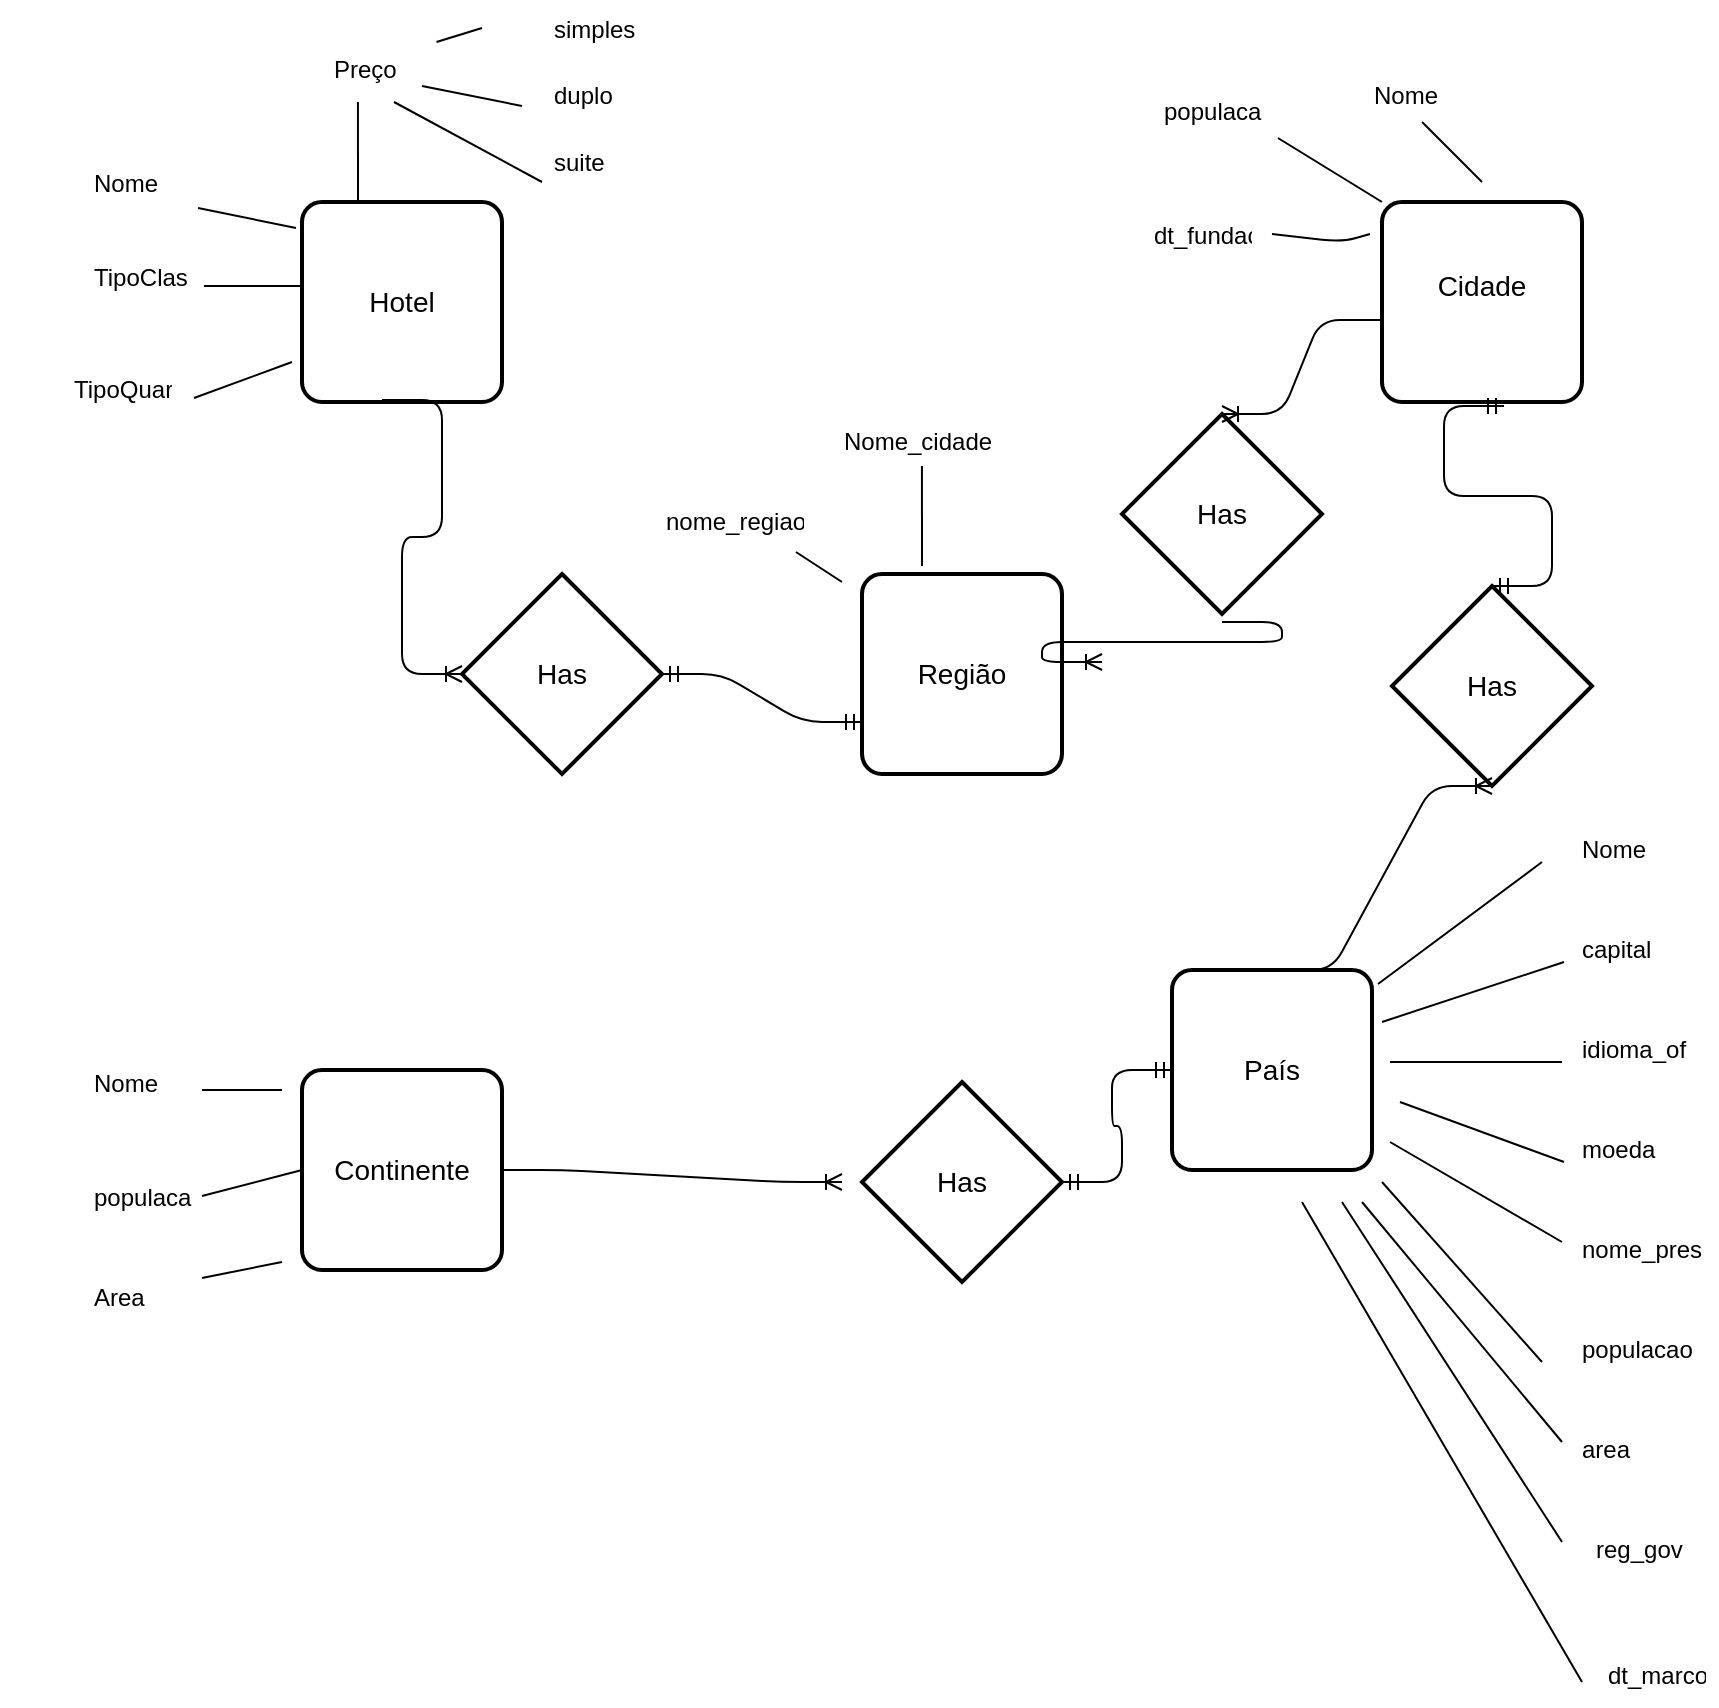 <mxfile version="11.1.4" type="github"><diagram id="ghVjiBh8NY7aX9iGge_s" name="Page-1"><mxGraphModel dx="1966" dy="667" grid="1" gridSize="10" guides="1" tooltips="1" connect="1" arrows="1" fold="1" page="1" pageScale="1" pageWidth="827" pageHeight="1169" math="0" shadow="0"><root><mxCell id="0"/><mxCell id="1" parent="0"/><mxCell id="rZfmuEOv3pjDAKG9QnbO-1" value="Hotel" style="strokeWidth=2;rounded=1;arcSize=10;whiteSpace=wrap;html=1;align=center;fontSize=14;" vertex="1" parent="1"><mxGeometry x="120" y="100" width="100" height="100" as="geometry"/></mxCell><mxCell id="rZfmuEOv3pjDAKG9QnbO-2" value="Nome&#10;" style="shape=partialRectangle;top=0;left=0;right=0;bottom=0;align=left;verticalAlign=top;fillColor=none;spacingLeft=34;spacingRight=4;overflow=hidden;rotatable=0;points=[[0,0.5],[1,0.5]];portConstraint=eastwest;dropTarget=0;fontSize=12;" vertex="1" parent="1"><mxGeometry x="-20" y="77" width="90" height="26" as="geometry"/></mxCell><mxCell id="rZfmuEOv3pjDAKG9QnbO-3" value="" style="shape=partialRectangle;top=0;left=0;bottom=0;right=0;fillColor=none;align=left;verticalAlign=top;spacingLeft=4;spacingRight=4;overflow=hidden;rotatable=0;points=[];portConstraint=eastwest;part=1;fontSize=12;" vertex="1" connectable="0" parent="rZfmuEOv3pjDAKG9QnbO-2"><mxGeometry width="30" height="26" as="geometry"/></mxCell><mxCell id="rZfmuEOv3pjDAKG9QnbO-4" value="Cidade&lt;br&gt;&lt;br&gt;" style="strokeWidth=2;rounded=1;arcSize=10;whiteSpace=wrap;html=1;align=center;fontSize=14;" vertex="1" parent="1"><mxGeometry x="660" y="100" width="100" height="100" as="geometry"/></mxCell><mxCell id="rZfmuEOv3pjDAKG9QnbO-5" value="País&lt;br&gt;" style="strokeWidth=2;rounded=1;arcSize=10;whiteSpace=wrap;html=1;align=center;fontSize=14;" vertex="1" parent="1"><mxGeometry x="555" y="484" width="100" height="100" as="geometry"/></mxCell><mxCell id="rZfmuEOv3pjDAKG9QnbO-6" value="Continente" style="strokeWidth=2;rounded=1;arcSize=10;whiteSpace=wrap;html=1;align=center;fontSize=14;" vertex="1" parent="1"><mxGeometry x="120" y="534" width="100" height="100" as="geometry"/></mxCell><mxCell id="rZfmuEOv3pjDAKG9QnbO-7" value="Região" style="strokeWidth=2;rounded=1;arcSize=10;whiteSpace=wrap;html=1;align=center;fontSize=14;" vertex="1" parent="1"><mxGeometry x="400" y="286" width="100" height="100" as="geometry"/></mxCell><mxCell id="rZfmuEOv3pjDAKG9QnbO-8" value="TipoClas&#10;" style="shape=partialRectangle;top=0;left=0;right=0;bottom=0;align=left;verticalAlign=top;fillColor=none;spacingLeft=34;spacingRight=4;overflow=hidden;rotatable=0;points=[[0,0.5],[1,0.5]];portConstraint=eastwest;dropTarget=0;fontSize=12;" vertex="1" parent="1"><mxGeometry x="-20" y="124" width="90" height="26" as="geometry"/></mxCell><mxCell id="rZfmuEOv3pjDAKG9QnbO-9" value="" style="shape=partialRectangle;top=0;left=0;bottom=0;right=0;fillColor=none;align=left;verticalAlign=top;spacingLeft=4;spacingRight=4;overflow=hidden;rotatable=0;points=[];portConstraint=eastwest;part=1;fontSize=12;" vertex="1" connectable="0" parent="rZfmuEOv3pjDAKG9QnbO-8"><mxGeometry width="30" height="26" as="geometry"/></mxCell><mxCell id="rZfmuEOv3pjDAKG9QnbO-12" value="TipoQuar&#10;" style="shape=partialRectangle;top=0;left=0;right=0;bottom=0;align=left;verticalAlign=top;fillColor=none;spacingLeft=34;spacingRight=4;overflow=hidden;rotatable=0;points=[[0,0.5],[1,0.5]];portConstraint=eastwest;dropTarget=0;fontSize=12;" vertex="1" parent="1"><mxGeometry x="-30" y="180" width="90" height="26" as="geometry"/></mxCell><mxCell id="rZfmuEOv3pjDAKG9QnbO-13" value="" style="shape=partialRectangle;top=0;left=0;bottom=0;right=0;fillColor=none;align=left;verticalAlign=top;spacingLeft=4;spacingRight=4;overflow=hidden;rotatable=0;points=[];portConstraint=eastwest;part=1;fontSize=12;" vertex="1" connectable="0" parent="rZfmuEOv3pjDAKG9QnbO-12"><mxGeometry width="30" height="26" as="geometry"/></mxCell><mxCell id="rZfmuEOv3pjDAKG9QnbO-14" value="Preço&#10;" style="shape=partialRectangle;top=0;left=0;right=0;bottom=0;align=left;verticalAlign=top;fillColor=none;spacingLeft=34;spacingRight=4;overflow=hidden;rotatable=0;points=[[0,0.5],[1,0.5]];portConstraint=eastwest;dropTarget=0;fontSize=12;" vertex="1" parent="1"><mxGeometry x="100" y="20" width="90" height="26" as="geometry"/></mxCell><mxCell id="rZfmuEOv3pjDAKG9QnbO-15" value="" style="shape=partialRectangle;top=0;left=0;bottom=0;right=0;fillColor=none;align=left;verticalAlign=top;spacingLeft=4;spacingRight=4;overflow=hidden;rotatable=0;points=[];portConstraint=eastwest;part=1;fontSize=12;" vertex="1" connectable="0" parent="rZfmuEOv3pjDAKG9QnbO-14"><mxGeometry width="30" height="26" as="geometry"/></mxCell><mxCell id="rZfmuEOv3pjDAKG9QnbO-22" value="simples" style="shape=partialRectangle;top=0;left=0;right=0;bottom=0;align=left;verticalAlign=top;fillColor=none;spacingLeft=34;spacingRight=4;overflow=hidden;rotatable=0;points=[[0,0.5],[1,0.5]];portConstraint=eastwest;dropTarget=0;fontSize=12;" vertex="1" parent="1"><mxGeometry x="210" width="90" height="26" as="geometry"/></mxCell><mxCell id="rZfmuEOv3pjDAKG9QnbO-23" value="" style="shape=partialRectangle;top=0;left=0;bottom=0;right=0;fillColor=none;align=left;verticalAlign=top;spacingLeft=4;spacingRight=4;overflow=hidden;rotatable=0;points=[];portConstraint=eastwest;part=1;fontSize=12;" vertex="1" connectable="0" parent="rZfmuEOv3pjDAKG9QnbO-22"><mxGeometry width="30" height="26" as="geometry"/></mxCell><mxCell id="rZfmuEOv3pjDAKG9QnbO-24" value="duplo" style="shape=partialRectangle;top=0;left=0;right=0;bottom=0;align=left;verticalAlign=top;fillColor=none;spacingLeft=34;spacingRight=4;overflow=hidden;rotatable=0;points=[[0,0.5],[1,0.5]];portConstraint=eastwest;dropTarget=0;fontSize=12;" vertex="1" parent="1"><mxGeometry x="210" y="33" width="90" height="26" as="geometry"/></mxCell><mxCell id="rZfmuEOv3pjDAKG9QnbO-25" value="" style="shape=partialRectangle;top=0;left=0;bottom=0;right=0;fillColor=none;align=left;verticalAlign=top;spacingLeft=4;spacingRight=4;overflow=hidden;rotatable=0;points=[];portConstraint=eastwest;part=1;fontSize=12;" vertex="1" connectable="0" parent="rZfmuEOv3pjDAKG9QnbO-24"><mxGeometry width="30" height="26" as="geometry"/></mxCell><mxCell id="rZfmuEOv3pjDAKG9QnbO-26" value="suite&#10;" style="shape=partialRectangle;top=0;left=0;right=0;bottom=0;align=left;verticalAlign=top;fillColor=none;spacingLeft=34;spacingRight=4;overflow=hidden;rotatable=0;points=[[0,0.5],[1,0.5]];portConstraint=eastwest;dropTarget=0;fontSize=12;" vertex="1" parent="1"><mxGeometry x="210" y="66.5" width="90" height="26" as="geometry"/></mxCell><mxCell id="rZfmuEOv3pjDAKG9QnbO-27" value="" style="shape=partialRectangle;top=0;left=0;bottom=0;right=0;fillColor=none;align=left;verticalAlign=top;spacingLeft=4;spacingRight=4;overflow=hidden;rotatable=0;points=[];portConstraint=eastwest;part=1;fontSize=12;" vertex="1" connectable="0" parent="rZfmuEOv3pjDAKG9QnbO-26"><mxGeometry width="30" height="26" as="geometry"/></mxCell><mxCell id="rZfmuEOv3pjDAKG9QnbO-29" value="populacao" style="shape=partialRectangle;top=0;left=0;right=0;bottom=0;align=left;verticalAlign=top;fillColor=none;spacingLeft=34;spacingRight=4;overflow=hidden;rotatable=0;points=[[0,0.5],[1,0.5]];portConstraint=eastwest;dropTarget=0;fontSize=12;" vertex="1" parent="1"><mxGeometry x="515" y="41" width="90" height="26" as="geometry"/></mxCell><mxCell id="rZfmuEOv3pjDAKG9QnbO-30" value="" style="shape=partialRectangle;top=0;left=0;bottom=0;right=0;fillColor=none;align=left;verticalAlign=top;spacingLeft=4;spacingRight=4;overflow=hidden;rotatable=0;points=[];portConstraint=eastwest;part=1;fontSize=12;" vertex="1" connectable="0" parent="rZfmuEOv3pjDAKG9QnbO-29"><mxGeometry width="30" height="26" as="geometry"/></mxCell><mxCell id="rZfmuEOv3pjDAKG9QnbO-33" value="" style="endArrow=none;html=1;exitX=0.978;exitY=1;exitDx=0;exitDy=0;exitPerimeter=0;entryX=-0.03;entryY=0.13;entryDx=0;entryDy=0;entryPerimeter=0;" edge="1" parent="1" source="rZfmuEOv3pjDAKG9QnbO-2" target="rZfmuEOv3pjDAKG9QnbO-1"><mxGeometry width="50" height="50" relative="1" as="geometry"><mxPoint x="60" y="128" as="sourcePoint"/><mxPoint x="110" y="78" as="targetPoint"/></mxGeometry></mxCell><mxCell id="rZfmuEOv3pjDAKG9QnbO-34" value="" style="endArrow=none;html=1;entryX=-0.03;entryY=0.13;entryDx=0;entryDy=0;entryPerimeter=0;" edge="1" parent="1"><mxGeometry width="50" height="50" relative="1" as="geometry"><mxPoint x="71" y="142" as="sourcePoint"/><mxPoint x="120" y="142" as="targetPoint"/></mxGeometry></mxCell><mxCell id="rZfmuEOv3pjDAKG9QnbO-36" value="" style="endArrow=none;html=1;" edge="1" parent="1"><mxGeometry width="50" height="50" relative="1" as="geometry"><mxPoint x="66" y="198" as="sourcePoint"/><mxPoint x="115" y="180" as="targetPoint"/></mxGeometry></mxCell><mxCell id="rZfmuEOv3pjDAKG9QnbO-37" value="" style="endArrow=none;html=1;entryX=0;entryY=0.5;entryDx=0;entryDy=0;" edge="1" parent="1" source="rZfmuEOv3pjDAKG9QnbO-14" target="rZfmuEOv3pjDAKG9QnbO-22"><mxGeometry width="50" height="50" relative="1" as="geometry"><mxPoint x="171.02" y="23" as="sourcePoint"/><mxPoint x="220" y="33" as="targetPoint"/></mxGeometry></mxCell><mxCell id="rZfmuEOv3pjDAKG9QnbO-38" value="" style="endArrow=none;html=1;" edge="1" parent="1"><mxGeometry width="50" height="50" relative="1" as="geometry"><mxPoint x="180" y="42" as="sourcePoint"/><mxPoint x="230" y="52" as="targetPoint"/></mxGeometry></mxCell><mxCell id="rZfmuEOv3pjDAKG9QnbO-39" value="" style="endArrow=none;html=1;" edge="1" parent="1"><mxGeometry width="50" height="50" relative="1" as="geometry"><mxPoint x="166" y="50" as="sourcePoint"/><mxPoint x="240" y="90" as="targetPoint"/></mxGeometry></mxCell><mxCell id="rZfmuEOv3pjDAKG9QnbO-41" value="Has" style="shape=rhombus;strokeWidth=2;fontSize=17;perimeter=rhombusPerimeter;whiteSpace=wrap;html=1;align=center;fontSize=14;" vertex="1" parent="1"><mxGeometry x="200" y="286" width="100" height="100" as="geometry"/></mxCell><mxCell id="rZfmuEOv3pjDAKG9QnbO-44" value="" style="edgeStyle=entityRelationEdgeStyle;fontSize=12;html=1;endArrow=ERoneToMany;exitX=0.4;exitY=0.99;exitDx=0;exitDy=0;exitPerimeter=0;entryX=0;entryY=0.5;entryDx=0;entryDy=0;" edge="1" parent="1" source="rZfmuEOv3pjDAKG9QnbO-1" target="rZfmuEOv3pjDAKG9QnbO-41"><mxGeometry width="100" height="100" relative="1" as="geometry"><mxPoint x="90" y="336" as="sourcePoint"/><mxPoint x="190" y="236" as="targetPoint"/></mxGeometry></mxCell><mxCell id="rZfmuEOv3pjDAKG9QnbO-45" value="" style="edgeStyle=entityRelationEdgeStyle;fontSize=12;html=1;endArrow=ERmandOne;startArrow=ERmandOne;exitX=1;exitY=0.5;exitDx=0;exitDy=0;" edge="1" parent="1" source="rZfmuEOv3pjDAKG9QnbO-41"><mxGeometry width="100" height="100" relative="1" as="geometry"><mxPoint x="300" y="460" as="sourcePoint"/><mxPoint x="400" y="360" as="targetPoint"/></mxGeometry></mxCell><mxCell id="rZfmuEOv3pjDAKG9QnbO-46" value="Has" style="shape=rhombus;strokeWidth=2;fontSize=17;perimeter=rhombusPerimeter;whiteSpace=wrap;html=1;align=center;fontSize=14;" vertex="1" parent="1"><mxGeometry x="530" y="206" width="100" height="100" as="geometry"/></mxCell><mxCell id="rZfmuEOv3pjDAKG9QnbO-47" value="" style="edgeStyle=entityRelationEdgeStyle;fontSize=12;html=1;endArrow=ERoneToMany;entryX=0.5;entryY=0;entryDx=0;entryDy=0;exitX=-0.01;exitY=0.59;exitDx=0;exitDy=0;exitPerimeter=0;" edge="1" parent="1" source="rZfmuEOv3pjDAKG9QnbO-4" target="rZfmuEOv3pjDAKG9QnbO-46"><mxGeometry width="100" height="100" relative="1" as="geometry"><mxPoint x="720" y="250" as="sourcePoint"/><mxPoint x="660" y="200" as="targetPoint"/></mxGeometry></mxCell><mxCell id="rZfmuEOv3pjDAKG9QnbO-48" value="" style="edgeStyle=entityRelationEdgeStyle;fontSize=12;html=1;endArrow=ERoneToMany;" edge="1" parent="1"><mxGeometry width="100" height="100" relative="1" as="geometry"><mxPoint x="580" y="310" as="sourcePoint"/><mxPoint x="520" y="330" as="targetPoint"/></mxGeometry></mxCell><mxCell id="rZfmuEOv3pjDAKG9QnbO-53" value="&lt;span style=&quot;font-family: &amp;#34;helvetica&amp;#34; , &amp;#34;arial&amp;#34; , sans-serif ; font-size: 0px&quot;&gt;%3CmxGraphModel%3E%3Croot%3E%3CmxCell%20id%3D%220%22%2F%3E%3CmxCell%20id%3D%221%22%20parent%3D%220%22%2F%3E%3CmxCell%20id%3D%222%22%20value%3D%22Nome%22%20style%3D%22shape%3DpartialRectangle%3Btop%3D0%3Bleft%3D0%3Bright%3D0%3Bbottom%3D0%3Balign%3Dleft%3BverticalAlign%3Dtop%3BfillColor%3Dnone%3BspacingLeft%3D34%3BspacingRight%3D4%3Boverflow%3Dhidden%3Brotatable%3D0%3Bpoints%3D%5B%5B0%2C0.5%5D%2C%5B1%2C0.5%5D%5D%3BportConstraint%3Deastwest%3BdropTarget%3D0%3BfontSize%3D12%3B%22%20vertex%3D%221%22%20parent%3D%221%22%3E%3CmxGeometry%20x%3D%22-30%22%20y%3D%22740%22%20width%3D%2290%22%20height%3D%2226%22%20as%3D%22geometry%22%2F%3E%3C%2FmxCell%3E%3CmxCell%20id%3D%223%22%20value%3D%22%22%20style%3D%22shape%3DpartialRectangle%3Btop%3D0%3Bleft%3D0%3Bbottom%3D0%3Bright%3D0%3BfillColor%3Dnone%3Balign%3Dleft%3BverticalAlign%3Dtop%3BspacingLeft%3D4%3BspacingRight%3D4%3Boverflow%3Dhidden%3Brotatable%3D0%3Bpoints%3D%5B%5D%3BportConstraint%3Deastwest%3Bpart%3D1%3BfontSize%3D12%3B%22%20vertex%3D%221%22%20connectable%3D%220%22%20parent%3D%222%22%3E%3CmxGeometry%20width%3D%2230%22%20height%3D%2226%22%20as%3D%22geometry%22%2F%3E%3C%2FmxCell%3E%3C%2Froot%3E%3C%2FmxGraphModel%3E&lt;/span&gt;" style="text;html=1;resizable=0;points=[];autosize=1;align=left;verticalAlign=top;spacingTop=-4;" vertex="1" parent="1"><mxGeometry x="665" y="67" width="20" height="20" as="geometry"/></mxCell><mxCell id="rZfmuEOv3pjDAKG9QnbO-54" value="Nome" style="shape=partialRectangle;top=0;left=0;right=0;bottom=0;align=left;verticalAlign=top;fillColor=none;spacingLeft=34;spacingRight=4;overflow=hidden;rotatable=0;points=[[0,0.5],[1,0.5]];portConstraint=eastwest;dropTarget=0;fontSize=12;" vertex="1" parent="1"><mxGeometry x="620" y="33" width="90" height="26" as="geometry"/></mxCell><mxCell id="rZfmuEOv3pjDAKG9QnbO-55" value="" style="shape=partialRectangle;top=0;left=0;bottom=0;right=0;fillColor=none;align=left;verticalAlign=top;spacingLeft=4;spacingRight=4;overflow=hidden;rotatable=0;points=[];portConstraint=eastwest;part=1;fontSize=12;" vertex="1" connectable="0" parent="rZfmuEOv3pjDAKG9QnbO-54"><mxGeometry width="30" height="26" as="geometry"/></mxCell><mxCell id="rZfmuEOv3pjDAKG9QnbO-56" value="dt_fundacao&#10;" style="shape=partialRectangle;top=0;left=0;right=0;bottom=0;align=left;verticalAlign=top;fillColor=none;spacingLeft=34;spacingRight=4;overflow=hidden;rotatable=0;points=[[0,0.5],[1,0.5]];portConstraint=eastwest;dropTarget=0;fontSize=12;" vertex="1" parent="1"><mxGeometry x="510" y="103" width="90" height="26" as="geometry"/></mxCell><mxCell id="rZfmuEOv3pjDAKG9QnbO-57" value="" style="shape=partialRectangle;top=0;left=0;bottom=0;right=0;fillColor=none;align=left;verticalAlign=top;spacingLeft=4;spacingRight=4;overflow=hidden;rotatable=0;points=[];portConstraint=eastwest;part=1;fontSize=12;" vertex="1" connectable="0" parent="rZfmuEOv3pjDAKG9QnbO-56"><mxGeometry width="30" height="26" as="geometry"/></mxCell><mxCell id="rZfmuEOv3pjDAKG9QnbO-58" value="" style="endArrow=none;html=1;entryX=-0.03;entryY=0.13;entryDx=0;entryDy=0;entryPerimeter=0;" edge="1" parent="1"><mxGeometry width="50" height="50" relative="1" as="geometry"><mxPoint x="605" y="116" as="sourcePoint"/><mxPoint x="654" y="116" as="targetPoint"/><Array as="points"><mxPoint x="640" y="120"/></Array></mxGeometry></mxCell><mxCell id="rZfmuEOv3pjDAKG9QnbO-59" value="" style="endArrow=none;html=1;entryX=0;entryY=0;entryDx=0;entryDy=0;entryPerimeter=0;exitX=1.033;exitY=1.038;exitDx=0;exitDy=0;exitPerimeter=0;" edge="1" parent="1" source="rZfmuEOv3pjDAKG9QnbO-29" target="rZfmuEOv3pjDAKG9QnbO-4"><mxGeometry width="50" height="50" relative="1" as="geometry"><mxPoint x="605" y="76" as="sourcePoint"/><mxPoint x="654" y="76" as="targetPoint"/></mxGeometry></mxCell><mxCell id="rZfmuEOv3pjDAKG9QnbO-60" value="" style="endArrow=none;html=1;exitX=0.667;exitY=1.038;exitDx=0;exitDy=0;exitPerimeter=0;" edge="1" parent="1" source="rZfmuEOv3pjDAKG9QnbO-54"><mxGeometry width="50" height="50" relative="1" as="geometry"><mxPoint x="675" y="76" as="sourcePoint"/><mxPoint x="710" y="90" as="targetPoint"/></mxGeometry></mxCell><mxCell id="rZfmuEOv3pjDAKG9QnbO-61" value="Nome_cidade&#10;&#10;&#10;" style="shape=partialRectangle;top=0;left=0;right=0;bottom=0;align=left;verticalAlign=top;fillColor=none;spacingLeft=34;spacingRight=4;overflow=hidden;rotatable=0;points=[[0,0.5],[1,0.5]];portConstraint=eastwest;dropTarget=0;fontSize=12;" vertex="1" parent="1"><mxGeometry x="355" y="206" width="125" height="26" as="geometry"/></mxCell><mxCell id="rZfmuEOv3pjDAKG9QnbO-62" value="" style="shape=partialRectangle;top=0;left=0;bottom=0;right=0;fillColor=none;align=left;verticalAlign=top;spacingLeft=4;spacingRight=4;overflow=hidden;rotatable=0;points=[];portConstraint=eastwest;part=1;fontSize=12;" vertex="1" connectable="0" parent="rZfmuEOv3pjDAKG9QnbO-61"><mxGeometry width="41.667" height="26" as="geometry"/></mxCell><mxCell id="rZfmuEOv3pjDAKG9QnbO-63" value="" style="endArrow=none;html=1;entryX=0.533;entryY=1.154;entryDx=0;entryDy=0;entryPerimeter=0;" edge="1" parent="1"><mxGeometry width="50" height="50" relative="1" as="geometry"><mxPoint x="148" y="100" as="sourcePoint"/><mxPoint x="147.97" y="50.004" as="targetPoint"/></mxGeometry></mxCell><mxCell id="rZfmuEOv3pjDAKG9QnbO-64" value="" style="endArrow=none;html=1;entryX=0.533;entryY=1.154;entryDx=0;entryDy=0;entryPerimeter=0;" edge="1" parent="1"><mxGeometry width="50" height="50" relative="1" as="geometry"><mxPoint x="430" y="282" as="sourcePoint"/><mxPoint x="429.97" y="232.004" as="targetPoint"/></mxGeometry></mxCell><mxCell id="rZfmuEOv3pjDAKG9QnbO-65" value="nome_regiao" style="shape=partialRectangle;top=0;left=0;right=0;bottom=0;align=left;verticalAlign=top;fillColor=none;spacingLeft=34;spacingRight=4;overflow=hidden;rotatable=0;points=[[0,0.5],[1,0.5]];portConstraint=eastwest;dropTarget=0;fontSize=12;" vertex="1" parent="1"><mxGeometry x="266" y="246" width="110" height="26" as="geometry"/></mxCell><mxCell id="rZfmuEOv3pjDAKG9QnbO-66" value="" style="shape=partialRectangle;top=0;left=0;bottom=0;right=0;fillColor=none;align=left;verticalAlign=top;spacingLeft=4;spacingRight=4;overflow=hidden;rotatable=0;points=[];portConstraint=eastwest;part=1;fontSize=12;" vertex="1" connectable="0" parent="rZfmuEOv3pjDAKG9QnbO-65"><mxGeometry width="36.667" height="26" as="geometry"/></mxCell><mxCell id="rZfmuEOv3pjDAKG9QnbO-67" value="" style="endArrow=none;html=1;exitX=0.918;exitY=1.115;exitDx=0;exitDy=0;exitPerimeter=0;" edge="1" parent="1" source="rZfmuEOv3pjDAKG9QnbO-65"><mxGeometry width="50" height="50" relative="1" as="geometry"><mxPoint x="339" y="266" as="sourcePoint"/><mxPoint x="390" y="290" as="targetPoint"/></mxGeometry></mxCell><mxCell id="rZfmuEOv3pjDAKG9QnbO-69" value="Has" style="shape=rhombus;strokeWidth=2;fontSize=17;perimeter=rhombusPerimeter;whiteSpace=wrap;html=1;align=center;fontSize=14;" vertex="1" parent="1"><mxGeometry x="665" y="292" width="100" height="100" as="geometry"/></mxCell><mxCell id="rZfmuEOv3pjDAKG9QnbO-70" value="" style="edgeStyle=entityRelationEdgeStyle;fontSize=12;html=1;endArrow=ERmandOne;startArrow=ERmandOne;entryX=0.61;entryY=1.02;entryDx=0;entryDy=0;entryPerimeter=0;exitX=0.5;exitY=0;exitDx=0;exitDy=0;" edge="1" parent="1" source="rZfmuEOv3pjDAKG9QnbO-69" target="rZfmuEOv3pjDAKG9QnbO-4"><mxGeometry width="100" height="100" relative="1" as="geometry"><mxPoint x="650" y="309" as="sourcePoint"/><mxPoint x="750" y="209" as="targetPoint"/></mxGeometry></mxCell><mxCell id="rZfmuEOv3pjDAKG9QnbO-71" value="" style="edgeStyle=entityRelationEdgeStyle;fontSize=12;html=1;endArrow=ERoneToMany;entryX=0.5;entryY=1;entryDx=0;entryDy=0;exitX=0.5;exitY=0;exitDx=0;exitDy=0;" edge="1" parent="1" source="rZfmuEOv3pjDAKG9QnbO-5" target="rZfmuEOv3pjDAKG9QnbO-69"><mxGeometry width="100" height="100" relative="1" as="geometry"><mxPoint x="620" y="470" as="sourcePoint"/><mxPoint x="720" y="370" as="targetPoint"/></mxGeometry></mxCell><mxCell id="rZfmuEOv3pjDAKG9QnbO-72" value="Has" style="shape=rhombus;strokeWidth=2;fontSize=17;perimeter=rhombusPerimeter;whiteSpace=wrap;html=1;align=center;fontSize=14;" vertex="1" parent="1"><mxGeometry x="400" y="540" width="100" height="100" as="geometry"/></mxCell><mxCell id="rZfmuEOv3pjDAKG9QnbO-73" value="" style="edgeStyle=entityRelationEdgeStyle;fontSize=12;html=1;endArrow=ERmandOne;startArrow=ERmandOne;entryX=0;entryY=0.5;entryDx=0;entryDy=0;exitX=1;exitY=0.5;exitDx=0;exitDy=0;" edge="1" parent="1" source="rZfmuEOv3pjDAKG9QnbO-72" target="rZfmuEOv3pjDAKG9QnbO-5"><mxGeometry width="100" height="100" relative="1" as="geometry"><mxPoint x="520" y="590" as="sourcePoint"/><mxPoint x="620" y="490" as="targetPoint"/></mxGeometry></mxCell><mxCell id="rZfmuEOv3pjDAKG9QnbO-74" value="" style="edgeStyle=entityRelationEdgeStyle;fontSize=12;html=1;endArrow=ERoneToMany;exitX=1;exitY=0.5;exitDx=0;exitDy=0;" edge="1" parent="1" source="rZfmuEOv3pjDAKG9QnbO-6"><mxGeometry width="100" height="100" relative="1" as="geometry"><mxPoint x="266" y="634" as="sourcePoint"/><mxPoint x="390" y="590" as="targetPoint"/></mxGeometry></mxCell><mxCell id="rZfmuEOv3pjDAKG9QnbO-75" value="Nome" style="shape=partialRectangle;top=0;left=0;right=0;bottom=0;align=left;verticalAlign=top;fillColor=none;spacingLeft=34;spacingRight=4;overflow=hidden;rotatable=0;points=[[0,0.5],[1,0.5]];portConstraint=eastwest;dropTarget=0;fontSize=12;" vertex="1" parent="1"><mxGeometry x="-20" y="527" width="90" height="26" as="geometry"/></mxCell><mxCell id="rZfmuEOv3pjDAKG9QnbO-76" value="" style="shape=partialRectangle;top=0;left=0;bottom=0;right=0;fillColor=none;align=left;verticalAlign=top;spacingLeft=4;spacingRight=4;overflow=hidden;rotatable=0;points=[];portConstraint=eastwest;part=1;fontSize=12;" vertex="1" connectable="0" parent="rZfmuEOv3pjDAKG9QnbO-75"><mxGeometry width="30" height="26" as="geometry"/></mxCell><mxCell id="rZfmuEOv3pjDAKG9QnbO-77" value="populacao&#10;" style="shape=partialRectangle;top=0;left=0;right=0;bottom=0;align=left;verticalAlign=top;fillColor=none;spacingLeft=34;spacingRight=4;overflow=hidden;rotatable=0;points=[[0,0.5],[1,0.5]];portConstraint=eastwest;dropTarget=0;fontSize=12;" vertex="1" parent="1"><mxGeometry x="-20" y="584" width="90" height="26" as="geometry"/></mxCell><mxCell id="rZfmuEOv3pjDAKG9QnbO-78" value="" style="shape=partialRectangle;top=0;left=0;bottom=0;right=0;fillColor=none;align=left;verticalAlign=top;spacingLeft=4;spacingRight=4;overflow=hidden;rotatable=0;points=[];portConstraint=eastwest;part=1;fontSize=12;" vertex="1" connectable="0" parent="rZfmuEOv3pjDAKG9QnbO-77"><mxGeometry width="30" height="26" as="geometry"/></mxCell><mxCell id="rZfmuEOv3pjDAKG9QnbO-79" value="Area&#10;" style="shape=partialRectangle;top=0;left=0;right=0;bottom=0;align=left;verticalAlign=top;fillColor=none;spacingLeft=34;spacingRight=4;overflow=hidden;rotatable=0;points=[[0,0.5],[1,0.5]];portConstraint=eastwest;dropTarget=0;fontSize=12;" vertex="1" parent="1"><mxGeometry x="-20" y="634" width="90" height="26" as="geometry"/></mxCell><mxCell id="rZfmuEOv3pjDAKG9QnbO-80" value="" style="shape=partialRectangle;top=0;left=0;bottom=0;right=0;fillColor=none;align=left;verticalAlign=top;spacingLeft=4;spacingRight=4;overflow=hidden;rotatable=0;points=[];portConstraint=eastwest;part=1;fontSize=12;" vertex="1" connectable="0" parent="rZfmuEOv3pjDAKG9QnbO-79"><mxGeometry width="30" height="26" as="geometry"/></mxCell><mxCell id="rZfmuEOv3pjDAKG9QnbO-84" value="" style="line;strokeWidth=1;fillColor=none;align=left;verticalAlign=middle;spacingTop=-1;spacingLeft=3;spacingRight=3;rotatable=0;labelPosition=right;points=[];portConstraint=eastwest;fontSize=12;" vertex="1" parent="1"><mxGeometry x="70" y="540" width="40" height="8" as="geometry"/></mxCell><mxCell id="rZfmuEOv3pjDAKG9QnbO-85" value="" style="endArrow=none;html=1;" edge="1" parent="1" source="rZfmuEOv3pjDAKG9QnbO-79"><mxGeometry width="50" height="50" relative="1" as="geometry"><mxPoint x="60" y="665" as="sourcePoint"/><mxPoint x="110" y="630" as="targetPoint"/></mxGeometry></mxCell><mxCell id="rZfmuEOv3pjDAKG9QnbO-86" value="" style="endArrow=none;html=1;entryX=0;entryY=0.5;entryDx=0;entryDy=0;exitX=1;exitY=0.5;exitDx=0;exitDy=0;" edge="1" parent="1" source="rZfmuEOv3pjDAKG9QnbO-77" target="rZfmuEOv3pjDAKG9QnbO-6"><mxGeometry width="50" height="50" relative="1" as="geometry"><mxPoint x="60" y="470" as="sourcePoint"/><mxPoint x="134" y="510" as="targetPoint"/></mxGeometry></mxCell><mxCell id="rZfmuEOv3pjDAKG9QnbO-87" value="Nome" style="shape=partialRectangle;top=0;left=0;right=0;bottom=0;align=left;verticalAlign=top;fillColor=none;spacingLeft=34;spacingRight=4;overflow=hidden;rotatable=0;points=[[0,0.5],[1,0.5]];portConstraint=eastwest;dropTarget=0;fontSize=12;" vertex="1" parent="1"><mxGeometry x="724" y="410" width="90" height="26" as="geometry"/></mxCell><mxCell id="rZfmuEOv3pjDAKG9QnbO-88" value="" style="shape=partialRectangle;top=0;left=0;bottom=0;right=0;fillColor=none;align=left;verticalAlign=top;spacingLeft=4;spacingRight=4;overflow=hidden;rotatable=0;points=[];portConstraint=eastwest;part=1;fontSize=12;" vertex="1" connectable="0" parent="rZfmuEOv3pjDAKG9QnbO-87"><mxGeometry width="30" height="26" as="geometry"/></mxCell><mxCell id="rZfmuEOv3pjDAKG9QnbO-89" value="capital" style="shape=partialRectangle;top=0;left=0;right=0;bottom=0;align=left;verticalAlign=top;fillColor=none;spacingLeft=34;spacingRight=4;overflow=hidden;rotatable=0;points=[[0,0.5],[1,0.5]];portConstraint=eastwest;dropTarget=0;fontSize=12;" vertex="1" parent="1"><mxGeometry x="724" y="460" width="90" height="26" as="geometry"/></mxCell><mxCell id="rZfmuEOv3pjDAKG9QnbO-90" value="" style="shape=partialRectangle;top=0;left=0;bottom=0;right=0;fillColor=none;align=left;verticalAlign=top;spacingLeft=4;spacingRight=4;overflow=hidden;rotatable=0;points=[];portConstraint=eastwest;part=1;fontSize=12;" vertex="1" connectable="0" parent="rZfmuEOv3pjDAKG9QnbO-89"><mxGeometry width="30" height="26" as="geometry"/></mxCell><mxCell id="rZfmuEOv3pjDAKG9QnbO-91" value="idioma_of" style="shape=partialRectangle;top=0;left=0;right=0;bottom=0;align=left;verticalAlign=top;fillColor=none;spacingLeft=34;spacingRight=4;overflow=hidden;rotatable=0;points=[[0,0.5],[1,0.5]];portConstraint=eastwest;dropTarget=0;fontSize=12;" vertex="1" parent="1"><mxGeometry x="724" y="510" width="103" height="26" as="geometry"/></mxCell><mxCell id="rZfmuEOv3pjDAKG9QnbO-92" value="" style="shape=partialRectangle;top=0;left=0;bottom=0;right=0;fillColor=none;align=left;verticalAlign=top;spacingLeft=4;spacingRight=4;overflow=hidden;rotatable=0;points=[];portConstraint=eastwest;part=1;fontSize=12;" vertex="1" connectable="0" parent="rZfmuEOv3pjDAKG9QnbO-91"><mxGeometry width="34.333" height="26" as="geometry"/></mxCell><mxCell id="rZfmuEOv3pjDAKG9QnbO-93" value="moeda" style="shape=partialRectangle;top=0;left=0;right=0;bottom=0;align=left;verticalAlign=top;fillColor=none;spacingLeft=34;spacingRight=4;overflow=hidden;rotatable=0;points=[[0,0.5],[1,0.5]];portConstraint=eastwest;dropTarget=0;fontSize=12;" vertex="1" parent="1"><mxGeometry x="724" y="560" width="90" height="26" as="geometry"/></mxCell><mxCell id="rZfmuEOv3pjDAKG9QnbO-94" value="" style="shape=partialRectangle;top=0;left=0;bottom=0;right=0;fillColor=none;align=left;verticalAlign=top;spacingLeft=4;spacingRight=4;overflow=hidden;rotatable=0;points=[];portConstraint=eastwest;part=1;fontSize=12;" vertex="1" connectable="0" parent="rZfmuEOv3pjDAKG9QnbO-93"><mxGeometry width="30" height="26" as="geometry"/></mxCell><mxCell id="rZfmuEOv3pjDAKG9QnbO-95" value="nome_pres&#10;" style="shape=partialRectangle;top=0;left=0;right=0;bottom=0;align=left;verticalAlign=top;fillColor=none;spacingLeft=34;spacingRight=4;overflow=hidden;rotatable=0;points=[[0,0.5],[1,0.5]];portConstraint=eastwest;dropTarget=0;fontSize=12;" vertex="1" parent="1"><mxGeometry x="724" y="610" width="103" height="26" as="geometry"/></mxCell><mxCell id="rZfmuEOv3pjDAKG9QnbO-96" value="" style="shape=partialRectangle;top=0;left=0;bottom=0;right=0;fillColor=none;align=left;verticalAlign=top;spacingLeft=4;spacingRight=4;overflow=hidden;rotatable=0;points=[];portConstraint=eastwest;part=1;fontSize=12;" vertex="1" connectable="0" parent="rZfmuEOv3pjDAKG9QnbO-95"><mxGeometry width="34.333" height="26" as="geometry"/></mxCell><mxCell id="rZfmuEOv3pjDAKG9QnbO-97" value="populacao&#10;" style="shape=partialRectangle;top=0;left=0;right=0;bottom=0;align=left;verticalAlign=top;fillColor=none;spacingLeft=34;spacingRight=4;overflow=hidden;rotatable=0;points=[[0,0.5],[1,0.5]];portConstraint=eastwest;dropTarget=0;fontSize=12;" vertex="1" parent="1"><mxGeometry x="724" y="660" width="103" height="26" as="geometry"/></mxCell><mxCell id="rZfmuEOv3pjDAKG9QnbO-98" value="" style="shape=partialRectangle;top=0;left=0;bottom=0;right=0;fillColor=none;align=left;verticalAlign=top;spacingLeft=4;spacingRight=4;overflow=hidden;rotatable=0;points=[];portConstraint=eastwest;part=1;fontSize=12;" vertex="1" connectable="0" parent="rZfmuEOv3pjDAKG9QnbO-97"><mxGeometry width="34.333" height="26" as="geometry"/></mxCell><mxCell id="rZfmuEOv3pjDAKG9QnbO-99" value="area" style="shape=partialRectangle;top=0;left=0;right=0;bottom=0;align=left;verticalAlign=top;fillColor=none;spacingLeft=34;spacingRight=4;overflow=hidden;rotatable=0;points=[[0,0.5],[1,0.5]];portConstraint=eastwest;dropTarget=0;fontSize=12;" vertex="1" parent="1"><mxGeometry x="724" y="710" width="90" height="26" as="geometry"/></mxCell><mxCell id="rZfmuEOv3pjDAKG9QnbO-100" value="" style="shape=partialRectangle;top=0;left=0;bottom=0;right=0;fillColor=none;align=left;verticalAlign=top;spacingLeft=4;spacingRight=4;overflow=hidden;rotatable=0;points=[];portConstraint=eastwest;part=1;fontSize=12;" vertex="1" connectable="0" parent="rZfmuEOv3pjDAKG9QnbO-99"><mxGeometry width="30" height="26" as="geometry"/></mxCell><mxCell id="rZfmuEOv3pjDAKG9QnbO-101" value="reg_gov" style="shape=partialRectangle;top=0;left=0;right=0;bottom=0;align=left;verticalAlign=top;fillColor=none;spacingLeft=34;spacingRight=4;overflow=hidden;rotatable=0;points=[[0,0.5],[1,0.5]];portConstraint=eastwest;dropTarget=0;fontSize=12;" vertex="1" parent="1"><mxGeometry x="731" y="760" width="90" height="26" as="geometry"/></mxCell><mxCell id="rZfmuEOv3pjDAKG9QnbO-102" value="" style="shape=partialRectangle;top=0;left=0;bottom=0;right=0;fillColor=none;align=left;verticalAlign=top;spacingLeft=4;spacingRight=4;overflow=hidden;rotatable=0;points=[];portConstraint=eastwest;part=1;fontSize=12;" vertex="1" connectable="0" parent="rZfmuEOv3pjDAKG9QnbO-101"><mxGeometry width="30" height="26" as="geometry"/></mxCell><mxCell id="rZfmuEOv3pjDAKG9QnbO-103" value="dt_marco&#10;" style="shape=partialRectangle;top=0;left=0;right=0;bottom=0;align=left;verticalAlign=top;fillColor=none;spacingLeft=34;spacingRight=4;overflow=hidden;rotatable=0;points=[[0,0.5],[1,0.5]];portConstraint=eastwest;dropTarget=0;fontSize=12;" vertex="1" parent="1"><mxGeometry x="737" y="823" width="90" height="26" as="geometry"/></mxCell><mxCell id="rZfmuEOv3pjDAKG9QnbO-104" value="" style="shape=partialRectangle;top=0;left=0;bottom=0;right=0;fillColor=none;align=left;verticalAlign=top;spacingLeft=4;spacingRight=4;overflow=hidden;rotatable=0;points=[];portConstraint=eastwest;part=1;fontSize=12;" vertex="1" connectable="0" parent="rZfmuEOv3pjDAKG9QnbO-103"><mxGeometry width="30" height="26" as="geometry"/></mxCell><mxCell id="rZfmuEOv3pjDAKG9QnbO-105" value="" style="endArrow=none;html=1;exitX=1.03;exitY=0.07;exitDx=0;exitDy=0;exitPerimeter=0;" edge="1" parent="1" source="rZfmuEOv3pjDAKG9QnbO-5"><mxGeometry width="50" height="50" relative="1" as="geometry"><mxPoint x="655" y="464" as="sourcePoint"/><mxPoint x="740" y="430" as="targetPoint"/></mxGeometry></mxCell><mxCell id="rZfmuEOv3pjDAKG9QnbO-106" value="" style="endArrow=none;html=1;" edge="1" parent="1"><mxGeometry width="50" height="50" relative="1" as="geometry"><mxPoint x="660" y="510" as="sourcePoint"/><mxPoint x="751" y="480" as="targetPoint"/></mxGeometry></mxCell><mxCell id="rZfmuEOv3pjDAKG9QnbO-107" value="" style="endArrow=none;html=1;" edge="1" parent="1"><mxGeometry width="50" height="50" relative="1" as="geometry"><mxPoint x="664" y="530" as="sourcePoint"/><mxPoint x="750" y="530" as="targetPoint"/></mxGeometry></mxCell><mxCell id="rZfmuEOv3pjDAKG9QnbO-108" value="" style="endArrow=none;html=1;" edge="1" parent="1"><mxGeometry width="50" height="50" relative="1" as="geometry"><mxPoint x="669" y="550" as="sourcePoint"/><mxPoint x="751" y="580" as="targetPoint"/></mxGeometry></mxCell><mxCell id="rZfmuEOv3pjDAKG9QnbO-109" value="" style="endArrow=none;html=1;" edge="1" parent="1"><mxGeometry width="50" height="50" relative="1" as="geometry"><mxPoint x="664" y="570" as="sourcePoint"/><mxPoint x="750" y="620" as="targetPoint"/></mxGeometry></mxCell><mxCell id="rZfmuEOv3pjDAKG9QnbO-110" value="" style="endArrow=none;html=1;" edge="1" parent="1"><mxGeometry width="50" height="50" relative="1" as="geometry"><mxPoint x="660" y="590" as="sourcePoint"/><mxPoint x="740" y="680" as="targetPoint"/></mxGeometry></mxCell><mxCell id="rZfmuEOv3pjDAKG9QnbO-111" value="" style="endArrow=none;html=1;" edge="1" parent="1"><mxGeometry width="50" height="50" relative="1" as="geometry"><mxPoint x="640" y="600" as="sourcePoint"/><mxPoint x="750" y="770" as="targetPoint"/></mxGeometry></mxCell><mxCell id="rZfmuEOv3pjDAKG9QnbO-112" value="" style="endArrow=none;html=1;" edge="1" parent="1"><mxGeometry width="50" height="50" relative="1" as="geometry"><mxPoint x="650" y="600" as="sourcePoint"/><mxPoint x="750" y="720" as="targetPoint"/></mxGeometry></mxCell><mxCell id="rZfmuEOv3pjDAKG9QnbO-113" value="" style="endArrow=none;html=1;" edge="1" parent="1"><mxGeometry width="50" height="50" relative="1" as="geometry"><mxPoint x="620" y="600" as="sourcePoint"/><mxPoint x="760" y="840" as="targetPoint"/></mxGeometry></mxCell></root></mxGraphModel></diagram></mxfile>